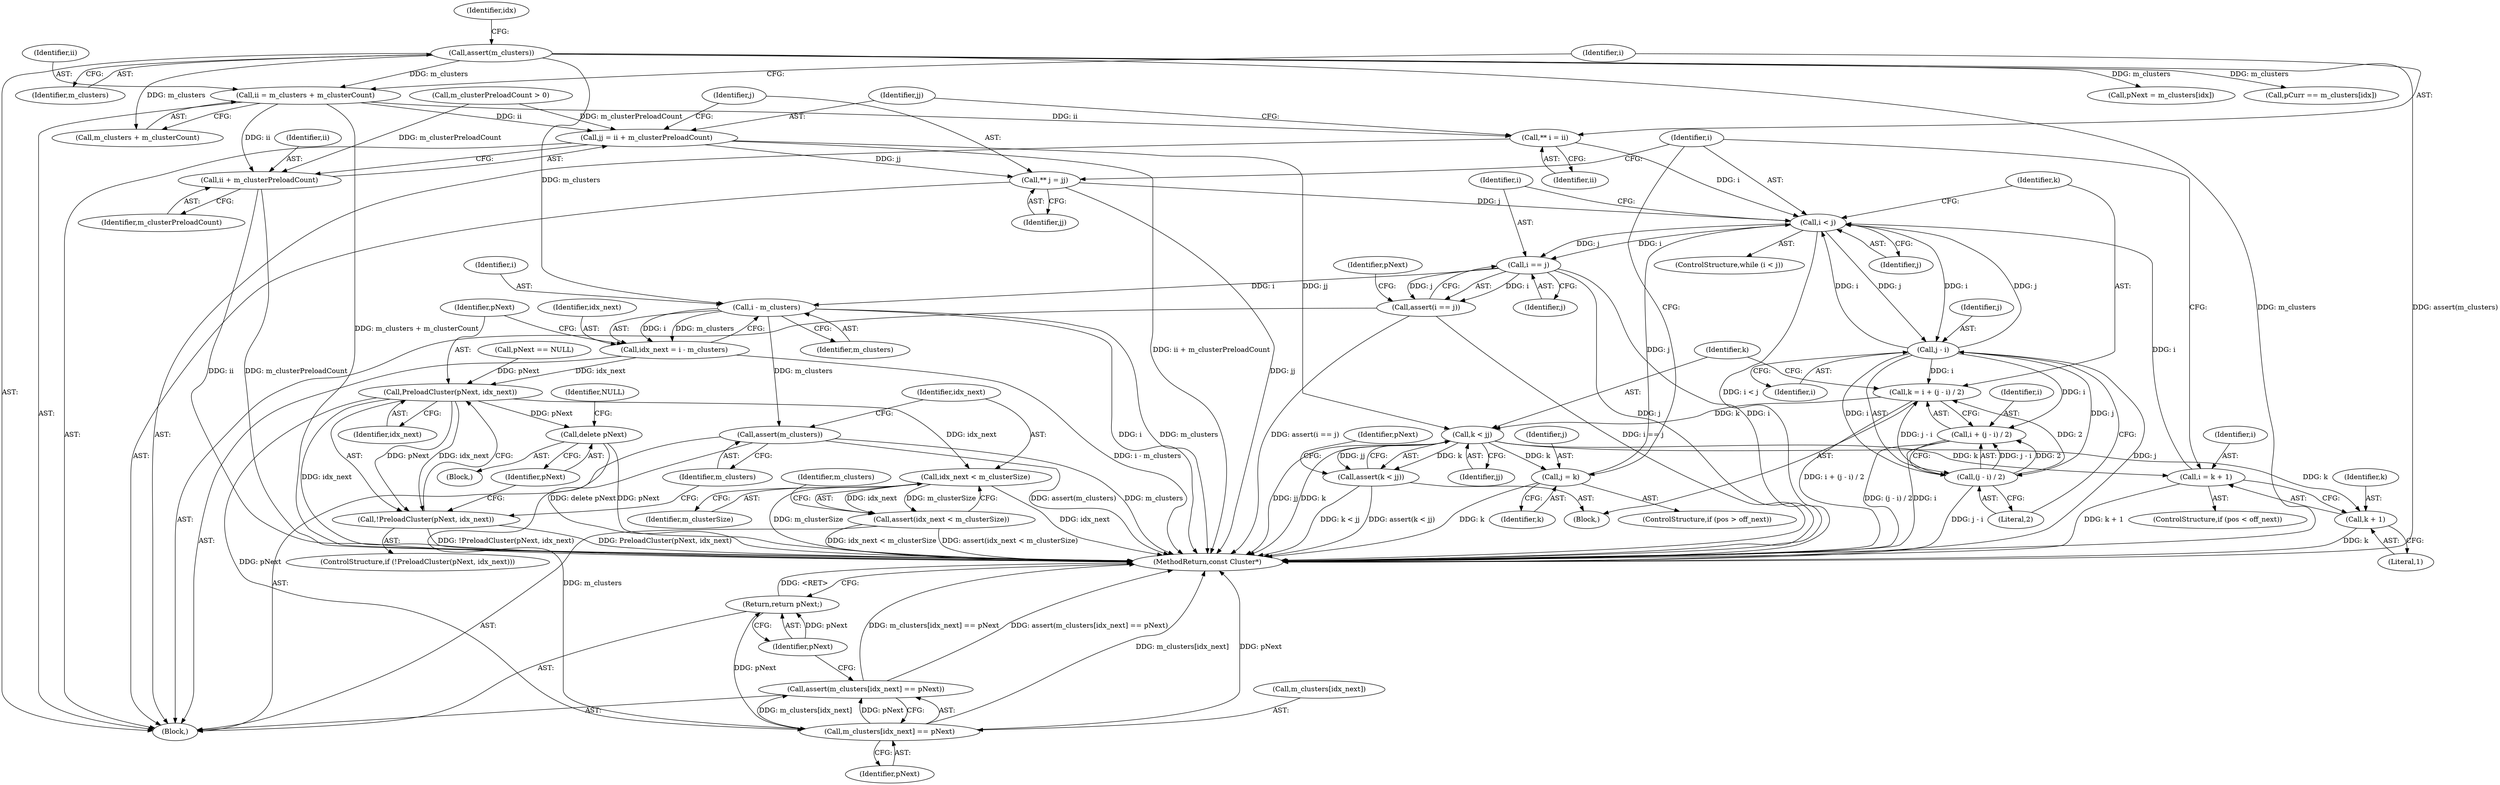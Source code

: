digraph "0_Android_cc274e2abe8b2a6698a5c47d8aa4bb45f1f9538d_20@integer" {
"1000428" [label="(Call,ii = m_clusters + m_clusterCount)"];
"1000134" [label="(Call,assert(m_clusters))"];
"1000434" [label="(Call,** i = ii)"];
"1000447" [label="(Call,i < j)"];
"1000456" [label="(Call,j - i)"];
"1000451" [label="(Call,k = i + (j - i) / 2)"];
"1000461" [label="(Call,k < jj)"];
"1000460" [label="(Call,assert(k < jj))"];
"1000483" [label="(Call,i = k + 1)"];
"1000485" [label="(Call,k + 1)"];
"1000493" [label="(Call,j = k)"];
"1000453" [label="(Call,i + (j - i) / 2)"];
"1000455" [label="(Call,(j - i) / 2)"];
"1000500" [label="(Call,i == j)"];
"1000499" [label="(Call,assert(i == j))"];
"1000519" [label="(Call,i - m_clusters)"];
"1000517" [label="(Call,idx_next = i - m_clusters)"];
"1000524" [label="(Call,PreloadCluster(pNext, idx_next))"];
"1000523" [label="(Call,!PreloadCluster(pNext, idx_next))"];
"1000528" [label="(Call,delete pNext)"];
"1000535" [label="(Call,idx_next < m_clusterSize)"];
"1000534" [label="(Call,assert(idx_next < m_clusterSize))"];
"1000539" [label="(Call,m_clusters[idx_next] == pNext)"];
"1000538" [label="(Call,assert(m_clusters[idx_next] == pNext))"];
"1000544" [label="(Return,return pNext;)"];
"1000532" [label="(Call,assert(m_clusters))"];
"1000437" [label="(Call,jj = ii + m_clusterPreloadCount)"];
"1000443" [label="(Call,** j = jj)"];
"1000439" [label="(Call,ii + m_clusterPreloadCount)"];
"1000438" [label="(Identifier,jj)"];
"1000493" [label="(Call,j = k)"];
"1000439" [label="(Call,ii + m_clusterPreloadCount)"];
"1000138" [label="(Identifier,idx)"];
"1000546" [label="(MethodReturn,const Cluster*)"];
"1000170" [label="(Call,pNext = m_clusters[idx])"];
"1000448" [label="(Identifier,i)"];
"1000504" [label="(Identifier,pNext)"];
"1000528" [label="(Call,delete pNext)"];
"1000461" [label="(Call,k < jj)"];
"1000535" [label="(Call,idx_next < m_clusterSize)"];
"1000539" [label="(Call,m_clusters[idx_next] == pNext)"];
"1000494" [label="(Identifier,j)"];
"1000538" [label="(Call,assert(m_clusters[idx_next] == pNext))"];
"1000495" [label="(Identifier,k)"];
"1000537" [label="(Identifier,m_clusterSize)"];
"1000531" [label="(Identifier,NULL)"];
"1000444" [label="(Identifier,j)"];
"1000436" [label="(Identifier,ii)"];
"1000443" [label="(Call,** j = jj)"];
"1000453" [label="(Call,i + (j - i) / 2)"];
"1000463" [label="(Identifier,jj)"];
"1000446" [label="(ControlStructure,while (i < j))"];
"1000517" [label="(Call,idx_next = i - m_clusters)"];
"1000465" [label="(Identifier,pNext)"];
"1000533" [label="(Identifier,m_clusters)"];
"1000534" [label="(Call,assert(idx_next < m_clusterSize))"];
"1000430" [label="(Call,m_clusters + m_clusterCount)"];
"1000156" [label="(Call,pCurr == m_clusters[idx])"];
"1000519" [label="(Call,i - m_clusters)"];
"1000487" [label="(Literal,1)"];
"1000483" [label="(Call,i = k + 1)"];
"1000462" [label="(Identifier,k)"];
"1000532" [label="(Call,assert(m_clusters))"];
"1000445" [label="(Identifier,jj)"];
"1000529" [label="(Identifier,pNext)"];
"1000435" [label="(Identifier,i)"];
"1000486" [label="(Identifier,k)"];
"1000456" [label="(Call,j - i)"];
"1000434" [label="(Call,** i = ii)"];
"1000536" [label="(Identifier,idx_next)"];
"1000457" [label="(Identifier,j)"];
"1000522" [label="(ControlStructure,if (!PreloadCluster(pNext, idx_next)))"];
"1000454" [label="(Identifier,i)"];
"1000540" [label="(Call,m_clusters[idx_next])"];
"1000544" [label="(Return,return pNext;)"];
"1000523" [label="(Call,!PreloadCluster(pNext, idx_next))"];
"1000441" [label="(Identifier,m_clusterPreloadCount)"];
"1000440" [label="(Identifier,ii)"];
"1000428" [label="(Call,ii = m_clusters + m_clusterCount)"];
"1000525" [label="(Identifier,pNext)"];
"1000126" [label="(Block,)"];
"1000437" [label="(Call,jj = ii + m_clusterPreloadCount)"];
"1000541" [label="(Identifier,m_clusters)"];
"1000459" [label="(Literal,2)"];
"1000502" [label="(Identifier,j)"];
"1000192" [label="(Call,m_clusterPreloadCount > 0)"];
"1000452" [label="(Identifier,k)"];
"1000511" [label="(Call,pNext == NULL)"];
"1000545" [label="(Identifier,pNext)"];
"1000447" [label="(Call,i < j)"];
"1000484" [label="(Identifier,i)"];
"1000501" [label="(Identifier,i)"];
"1000518" [label="(Identifier,idx_next)"];
"1000527" [label="(Block,)"];
"1000134" [label="(Call,assert(m_clusters))"];
"1000455" [label="(Call,(j - i) / 2)"];
"1000451" [label="(Call,k = i + (j - i) / 2)"];
"1000460" [label="(Call,assert(k < jj))"];
"1000450" [label="(Block,)"];
"1000479" [label="(ControlStructure,if (pos < off_next))"];
"1000520" [label="(Identifier,i)"];
"1000499" [label="(Call,assert(i == j))"];
"1000458" [label="(Identifier,i)"];
"1000429" [label="(Identifier,ii)"];
"1000526" [label="(Identifier,idx_next)"];
"1000524" [label="(Call,PreloadCluster(pNext, idx_next))"];
"1000521" [label="(Identifier,m_clusters)"];
"1000543" [label="(Identifier,pNext)"];
"1000500" [label="(Call,i == j)"];
"1000449" [label="(Identifier,j)"];
"1000135" [label="(Identifier,m_clusters)"];
"1000489" [label="(ControlStructure,if (pos > off_next))"];
"1000485" [label="(Call,k + 1)"];
"1000428" -> "1000126"  [label="AST: "];
"1000428" -> "1000430"  [label="CFG: "];
"1000429" -> "1000428"  [label="AST: "];
"1000430" -> "1000428"  [label="AST: "];
"1000435" -> "1000428"  [label="CFG: "];
"1000428" -> "1000546"  [label="DDG: m_clusters + m_clusterCount"];
"1000134" -> "1000428"  [label="DDG: m_clusters"];
"1000428" -> "1000434"  [label="DDG: ii"];
"1000428" -> "1000437"  [label="DDG: ii"];
"1000428" -> "1000439"  [label="DDG: ii"];
"1000134" -> "1000126"  [label="AST: "];
"1000134" -> "1000135"  [label="CFG: "];
"1000135" -> "1000134"  [label="AST: "];
"1000138" -> "1000134"  [label="CFG: "];
"1000134" -> "1000546"  [label="DDG: assert(m_clusters)"];
"1000134" -> "1000546"  [label="DDG: m_clusters"];
"1000134" -> "1000156"  [label="DDG: m_clusters"];
"1000134" -> "1000170"  [label="DDG: m_clusters"];
"1000134" -> "1000430"  [label="DDG: m_clusters"];
"1000134" -> "1000519"  [label="DDG: m_clusters"];
"1000434" -> "1000126"  [label="AST: "];
"1000434" -> "1000436"  [label="CFG: "];
"1000435" -> "1000434"  [label="AST: "];
"1000436" -> "1000434"  [label="AST: "];
"1000438" -> "1000434"  [label="CFG: "];
"1000434" -> "1000447"  [label="DDG: i"];
"1000447" -> "1000446"  [label="AST: "];
"1000447" -> "1000449"  [label="CFG: "];
"1000448" -> "1000447"  [label="AST: "];
"1000449" -> "1000447"  [label="AST: "];
"1000452" -> "1000447"  [label="CFG: "];
"1000501" -> "1000447"  [label="CFG: "];
"1000447" -> "1000546"  [label="DDG: i < j"];
"1000483" -> "1000447"  [label="DDG: i"];
"1000456" -> "1000447"  [label="DDG: i"];
"1000456" -> "1000447"  [label="DDG: j"];
"1000493" -> "1000447"  [label="DDG: j"];
"1000443" -> "1000447"  [label="DDG: j"];
"1000447" -> "1000456"  [label="DDG: j"];
"1000447" -> "1000456"  [label="DDG: i"];
"1000447" -> "1000500"  [label="DDG: i"];
"1000447" -> "1000500"  [label="DDG: j"];
"1000456" -> "1000455"  [label="AST: "];
"1000456" -> "1000458"  [label="CFG: "];
"1000457" -> "1000456"  [label="AST: "];
"1000458" -> "1000456"  [label="AST: "];
"1000459" -> "1000456"  [label="CFG: "];
"1000456" -> "1000546"  [label="DDG: j"];
"1000456" -> "1000451"  [label="DDG: i"];
"1000456" -> "1000453"  [label="DDG: i"];
"1000456" -> "1000455"  [label="DDG: j"];
"1000456" -> "1000455"  [label="DDG: i"];
"1000451" -> "1000450"  [label="AST: "];
"1000451" -> "1000453"  [label="CFG: "];
"1000452" -> "1000451"  [label="AST: "];
"1000453" -> "1000451"  [label="AST: "];
"1000462" -> "1000451"  [label="CFG: "];
"1000451" -> "1000546"  [label="DDG: i + (j - i) / 2"];
"1000455" -> "1000451"  [label="DDG: j - i"];
"1000455" -> "1000451"  [label="DDG: 2"];
"1000451" -> "1000461"  [label="DDG: k"];
"1000461" -> "1000460"  [label="AST: "];
"1000461" -> "1000463"  [label="CFG: "];
"1000462" -> "1000461"  [label="AST: "];
"1000463" -> "1000461"  [label="AST: "];
"1000460" -> "1000461"  [label="CFG: "];
"1000461" -> "1000546"  [label="DDG: jj"];
"1000461" -> "1000546"  [label="DDG: k"];
"1000461" -> "1000460"  [label="DDG: k"];
"1000461" -> "1000460"  [label="DDG: jj"];
"1000437" -> "1000461"  [label="DDG: jj"];
"1000461" -> "1000483"  [label="DDG: k"];
"1000461" -> "1000485"  [label="DDG: k"];
"1000461" -> "1000493"  [label="DDG: k"];
"1000460" -> "1000450"  [label="AST: "];
"1000465" -> "1000460"  [label="CFG: "];
"1000460" -> "1000546"  [label="DDG: k < jj"];
"1000460" -> "1000546"  [label="DDG: assert(k < jj)"];
"1000483" -> "1000479"  [label="AST: "];
"1000483" -> "1000485"  [label="CFG: "];
"1000484" -> "1000483"  [label="AST: "];
"1000485" -> "1000483"  [label="AST: "];
"1000448" -> "1000483"  [label="CFG: "];
"1000483" -> "1000546"  [label="DDG: k + 1"];
"1000485" -> "1000487"  [label="CFG: "];
"1000486" -> "1000485"  [label="AST: "];
"1000487" -> "1000485"  [label="AST: "];
"1000485" -> "1000546"  [label="DDG: k"];
"1000493" -> "1000489"  [label="AST: "];
"1000493" -> "1000495"  [label="CFG: "];
"1000494" -> "1000493"  [label="AST: "];
"1000495" -> "1000493"  [label="AST: "];
"1000448" -> "1000493"  [label="CFG: "];
"1000493" -> "1000546"  [label="DDG: k"];
"1000453" -> "1000455"  [label="CFG: "];
"1000454" -> "1000453"  [label="AST: "];
"1000455" -> "1000453"  [label="AST: "];
"1000453" -> "1000546"  [label="DDG: (j - i) / 2"];
"1000453" -> "1000546"  [label="DDG: i"];
"1000455" -> "1000453"  [label="DDG: j - i"];
"1000455" -> "1000453"  [label="DDG: 2"];
"1000455" -> "1000459"  [label="CFG: "];
"1000459" -> "1000455"  [label="AST: "];
"1000455" -> "1000546"  [label="DDG: j - i"];
"1000500" -> "1000499"  [label="AST: "];
"1000500" -> "1000502"  [label="CFG: "];
"1000501" -> "1000500"  [label="AST: "];
"1000502" -> "1000500"  [label="AST: "];
"1000499" -> "1000500"  [label="CFG: "];
"1000500" -> "1000546"  [label="DDG: j"];
"1000500" -> "1000546"  [label="DDG: i"];
"1000500" -> "1000499"  [label="DDG: i"];
"1000500" -> "1000499"  [label="DDG: j"];
"1000500" -> "1000519"  [label="DDG: i"];
"1000499" -> "1000126"  [label="AST: "];
"1000504" -> "1000499"  [label="CFG: "];
"1000499" -> "1000546"  [label="DDG: assert(i == j)"];
"1000499" -> "1000546"  [label="DDG: i == j"];
"1000519" -> "1000517"  [label="AST: "];
"1000519" -> "1000521"  [label="CFG: "];
"1000520" -> "1000519"  [label="AST: "];
"1000521" -> "1000519"  [label="AST: "];
"1000517" -> "1000519"  [label="CFG: "];
"1000519" -> "1000546"  [label="DDG: i"];
"1000519" -> "1000546"  [label="DDG: m_clusters"];
"1000519" -> "1000517"  [label="DDG: i"];
"1000519" -> "1000517"  [label="DDG: m_clusters"];
"1000519" -> "1000532"  [label="DDG: m_clusters"];
"1000517" -> "1000126"  [label="AST: "];
"1000518" -> "1000517"  [label="AST: "];
"1000525" -> "1000517"  [label="CFG: "];
"1000517" -> "1000546"  [label="DDG: i - m_clusters"];
"1000517" -> "1000524"  [label="DDG: idx_next"];
"1000524" -> "1000523"  [label="AST: "];
"1000524" -> "1000526"  [label="CFG: "];
"1000525" -> "1000524"  [label="AST: "];
"1000526" -> "1000524"  [label="AST: "];
"1000523" -> "1000524"  [label="CFG: "];
"1000524" -> "1000546"  [label="DDG: idx_next"];
"1000524" -> "1000523"  [label="DDG: pNext"];
"1000524" -> "1000523"  [label="DDG: idx_next"];
"1000511" -> "1000524"  [label="DDG: pNext"];
"1000524" -> "1000528"  [label="DDG: pNext"];
"1000524" -> "1000535"  [label="DDG: idx_next"];
"1000524" -> "1000539"  [label="DDG: pNext"];
"1000523" -> "1000522"  [label="AST: "];
"1000529" -> "1000523"  [label="CFG: "];
"1000533" -> "1000523"  [label="CFG: "];
"1000523" -> "1000546"  [label="DDG: PreloadCluster(pNext, idx_next)"];
"1000523" -> "1000546"  [label="DDG: !PreloadCluster(pNext, idx_next)"];
"1000528" -> "1000527"  [label="AST: "];
"1000528" -> "1000529"  [label="CFG: "];
"1000529" -> "1000528"  [label="AST: "];
"1000531" -> "1000528"  [label="CFG: "];
"1000528" -> "1000546"  [label="DDG: delete pNext"];
"1000528" -> "1000546"  [label="DDG: pNext"];
"1000535" -> "1000534"  [label="AST: "];
"1000535" -> "1000537"  [label="CFG: "];
"1000536" -> "1000535"  [label="AST: "];
"1000537" -> "1000535"  [label="AST: "];
"1000534" -> "1000535"  [label="CFG: "];
"1000535" -> "1000546"  [label="DDG: idx_next"];
"1000535" -> "1000546"  [label="DDG: m_clusterSize"];
"1000535" -> "1000534"  [label="DDG: idx_next"];
"1000535" -> "1000534"  [label="DDG: m_clusterSize"];
"1000534" -> "1000126"  [label="AST: "];
"1000541" -> "1000534"  [label="CFG: "];
"1000534" -> "1000546"  [label="DDG: assert(idx_next < m_clusterSize)"];
"1000534" -> "1000546"  [label="DDG: idx_next < m_clusterSize"];
"1000539" -> "1000538"  [label="AST: "];
"1000539" -> "1000543"  [label="CFG: "];
"1000540" -> "1000539"  [label="AST: "];
"1000543" -> "1000539"  [label="AST: "];
"1000538" -> "1000539"  [label="CFG: "];
"1000539" -> "1000546"  [label="DDG: m_clusters[idx_next]"];
"1000539" -> "1000546"  [label="DDG: pNext"];
"1000539" -> "1000538"  [label="DDG: m_clusters[idx_next]"];
"1000539" -> "1000538"  [label="DDG: pNext"];
"1000532" -> "1000539"  [label="DDG: m_clusters"];
"1000539" -> "1000544"  [label="DDG: pNext"];
"1000538" -> "1000126"  [label="AST: "];
"1000545" -> "1000538"  [label="CFG: "];
"1000538" -> "1000546"  [label="DDG: m_clusters[idx_next] == pNext"];
"1000538" -> "1000546"  [label="DDG: assert(m_clusters[idx_next] == pNext)"];
"1000544" -> "1000126"  [label="AST: "];
"1000544" -> "1000545"  [label="CFG: "];
"1000545" -> "1000544"  [label="AST: "];
"1000546" -> "1000544"  [label="CFG: "];
"1000544" -> "1000546"  [label="DDG: <RET>"];
"1000545" -> "1000544"  [label="DDG: pNext"];
"1000532" -> "1000126"  [label="AST: "];
"1000532" -> "1000533"  [label="CFG: "];
"1000533" -> "1000532"  [label="AST: "];
"1000536" -> "1000532"  [label="CFG: "];
"1000532" -> "1000546"  [label="DDG: m_clusters"];
"1000532" -> "1000546"  [label="DDG: assert(m_clusters)"];
"1000437" -> "1000126"  [label="AST: "];
"1000437" -> "1000439"  [label="CFG: "];
"1000438" -> "1000437"  [label="AST: "];
"1000439" -> "1000437"  [label="AST: "];
"1000444" -> "1000437"  [label="CFG: "];
"1000437" -> "1000546"  [label="DDG: ii + m_clusterPreloadCount"];
"1000192" -> "1000437"  [label="DDG: m_clusterPreloadCount"];
"1000437" -> "1000443"  [label="DDG: jj"];
"1000443" -> "1000126"  [label="AST: "];
"1000443" -> "1000445"  [label="CFG: "];
"1000444" -> "1000443"  [label="AST: "];
"1000445" -> "1000443"  [label="AST: "];
"1000448" -> "1000443"  [label="CFG: "];
"1000443" -> "1000546"  [label="DDG: jj"];
"1000439" -> "1000441"  [label="CFG: "];
"1000440" -> "1000439"  [label="AST: "];
"1000441" -> "1000439"  [label="AST: "];
"1000439" -> "1000546"  [label="DDG: ii"];
"1000439" -> "1000546"  [label="DDG: m_clusterPreloadCount"];
"1000192" -> "1000439"  [label="DDG: m_clusterPreloadCount"];
}
